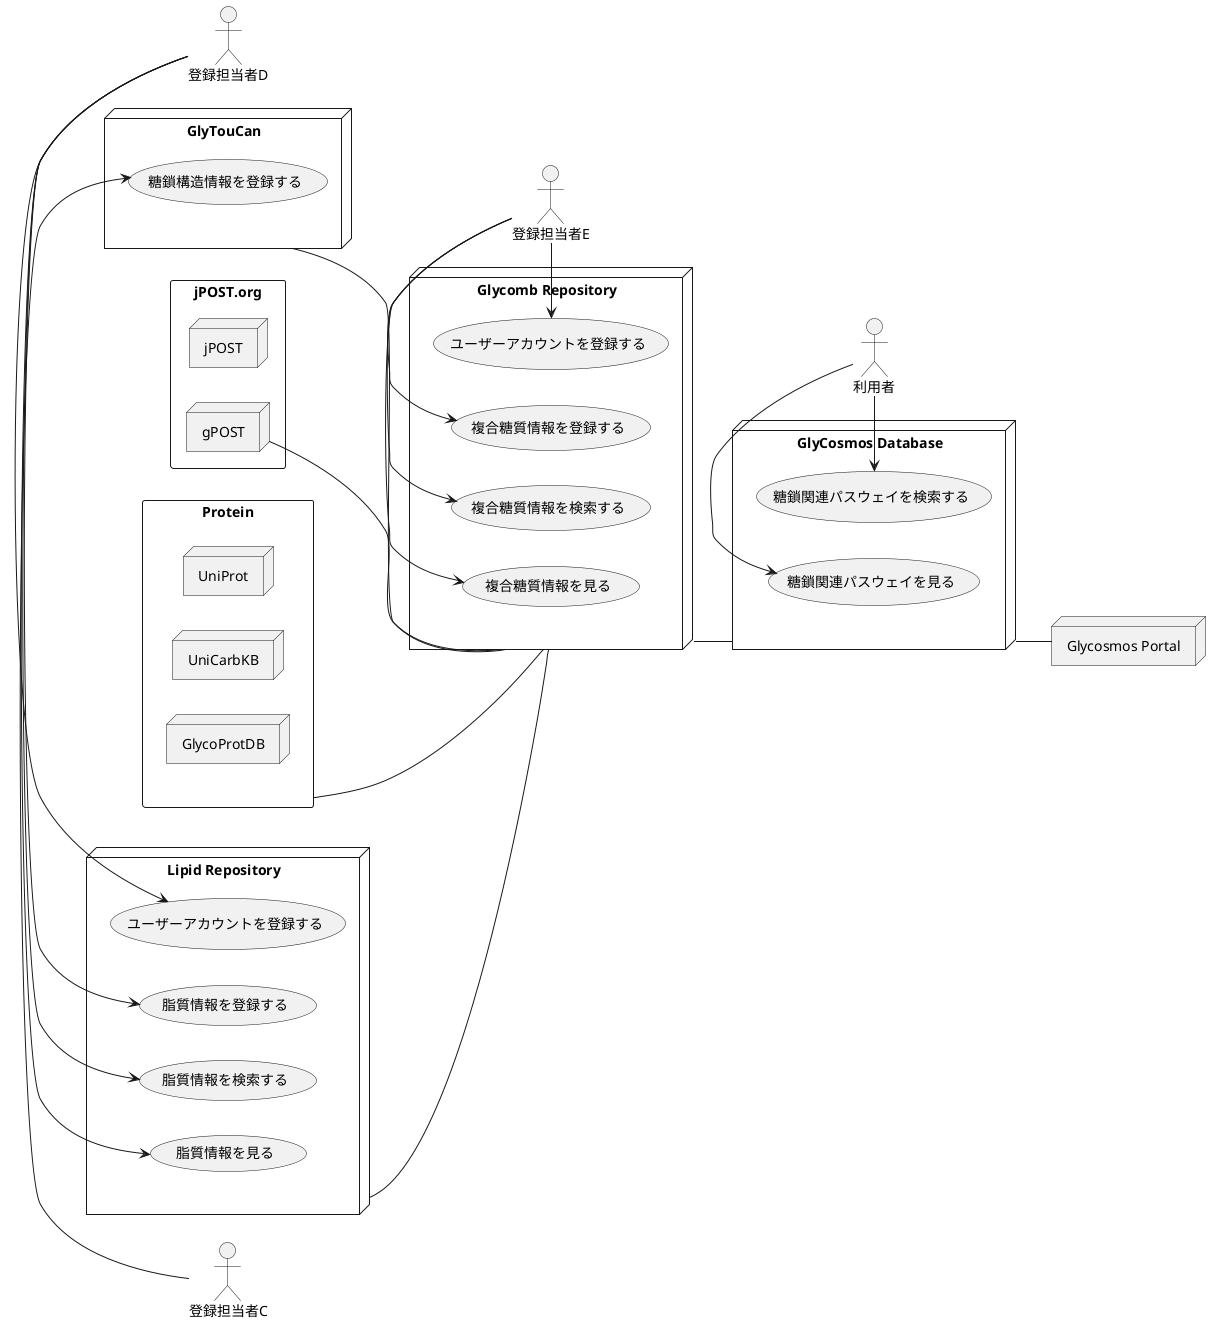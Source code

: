 @startuml

'actor'
actor 登録担当者C
actor 登録担当者D
actor 登録担当者E
actor 利用者
'actor 管理者

left to right direction

node "GlyTouCan" as glytoucan {
登録担当者C-right-> (糖鎖構造情報を登録する)
}

node "Glycomb Repository" as glycomb {
usecase (ユーザーアカウントを登録する) as userAccount
登録担当者E -right-> userAccount
登録担当者E -right-> (複合糖質情報を登録する)
登録担当者E -right-> (複合糖質情報を検索する)
登録担当者E -right-> (複合糖質情報を見る)
}

rectangle "jPOST.org" as jpostorg {
  node "jPOST" as jpost {
  }
  node "gPOST" as gpost {
  }
}

rectangle "Protein" as protein {
  node "UniProt" as uniprot {
  }

  node "UniCarbKB" as unicarbkb {
  }

  node "GlycoProtDB" as glycoprotdb {
  }
}

node "Lipid Repository" as lipidr {
usecase (ユーザーアカウントを登録する) as userLipidR
登録担当者D -right-> userLipidR
登録担当者D -right->  (脂質情報を登録する)
登録担当者D -right->  (脂質情報を検索する)
登録担当者D -right->  (脂質情報を見る)
}

node "GlyCosmos Database" as glycosmosdb {
利用者 -right-> (糖鎖関連パスウェイを検索する)
利用者 -right-> (糖鎖関連パスウェイを見る)
}

node "Glycosmos Portal" as glycosmosp {
}

'LINKING'
'glycomb -- glytoucan
'uniprot -- glycomb
'unicarbkb -- glycomb
'glycoprotdb -- glycomb
protein -- glycomb
gpost -- glycomb
glytoucan -- glycomb
lipidr -- glycomb
glycomb -- glycosmosdb
glycosmosdb -- glycosmosp


@enduml
